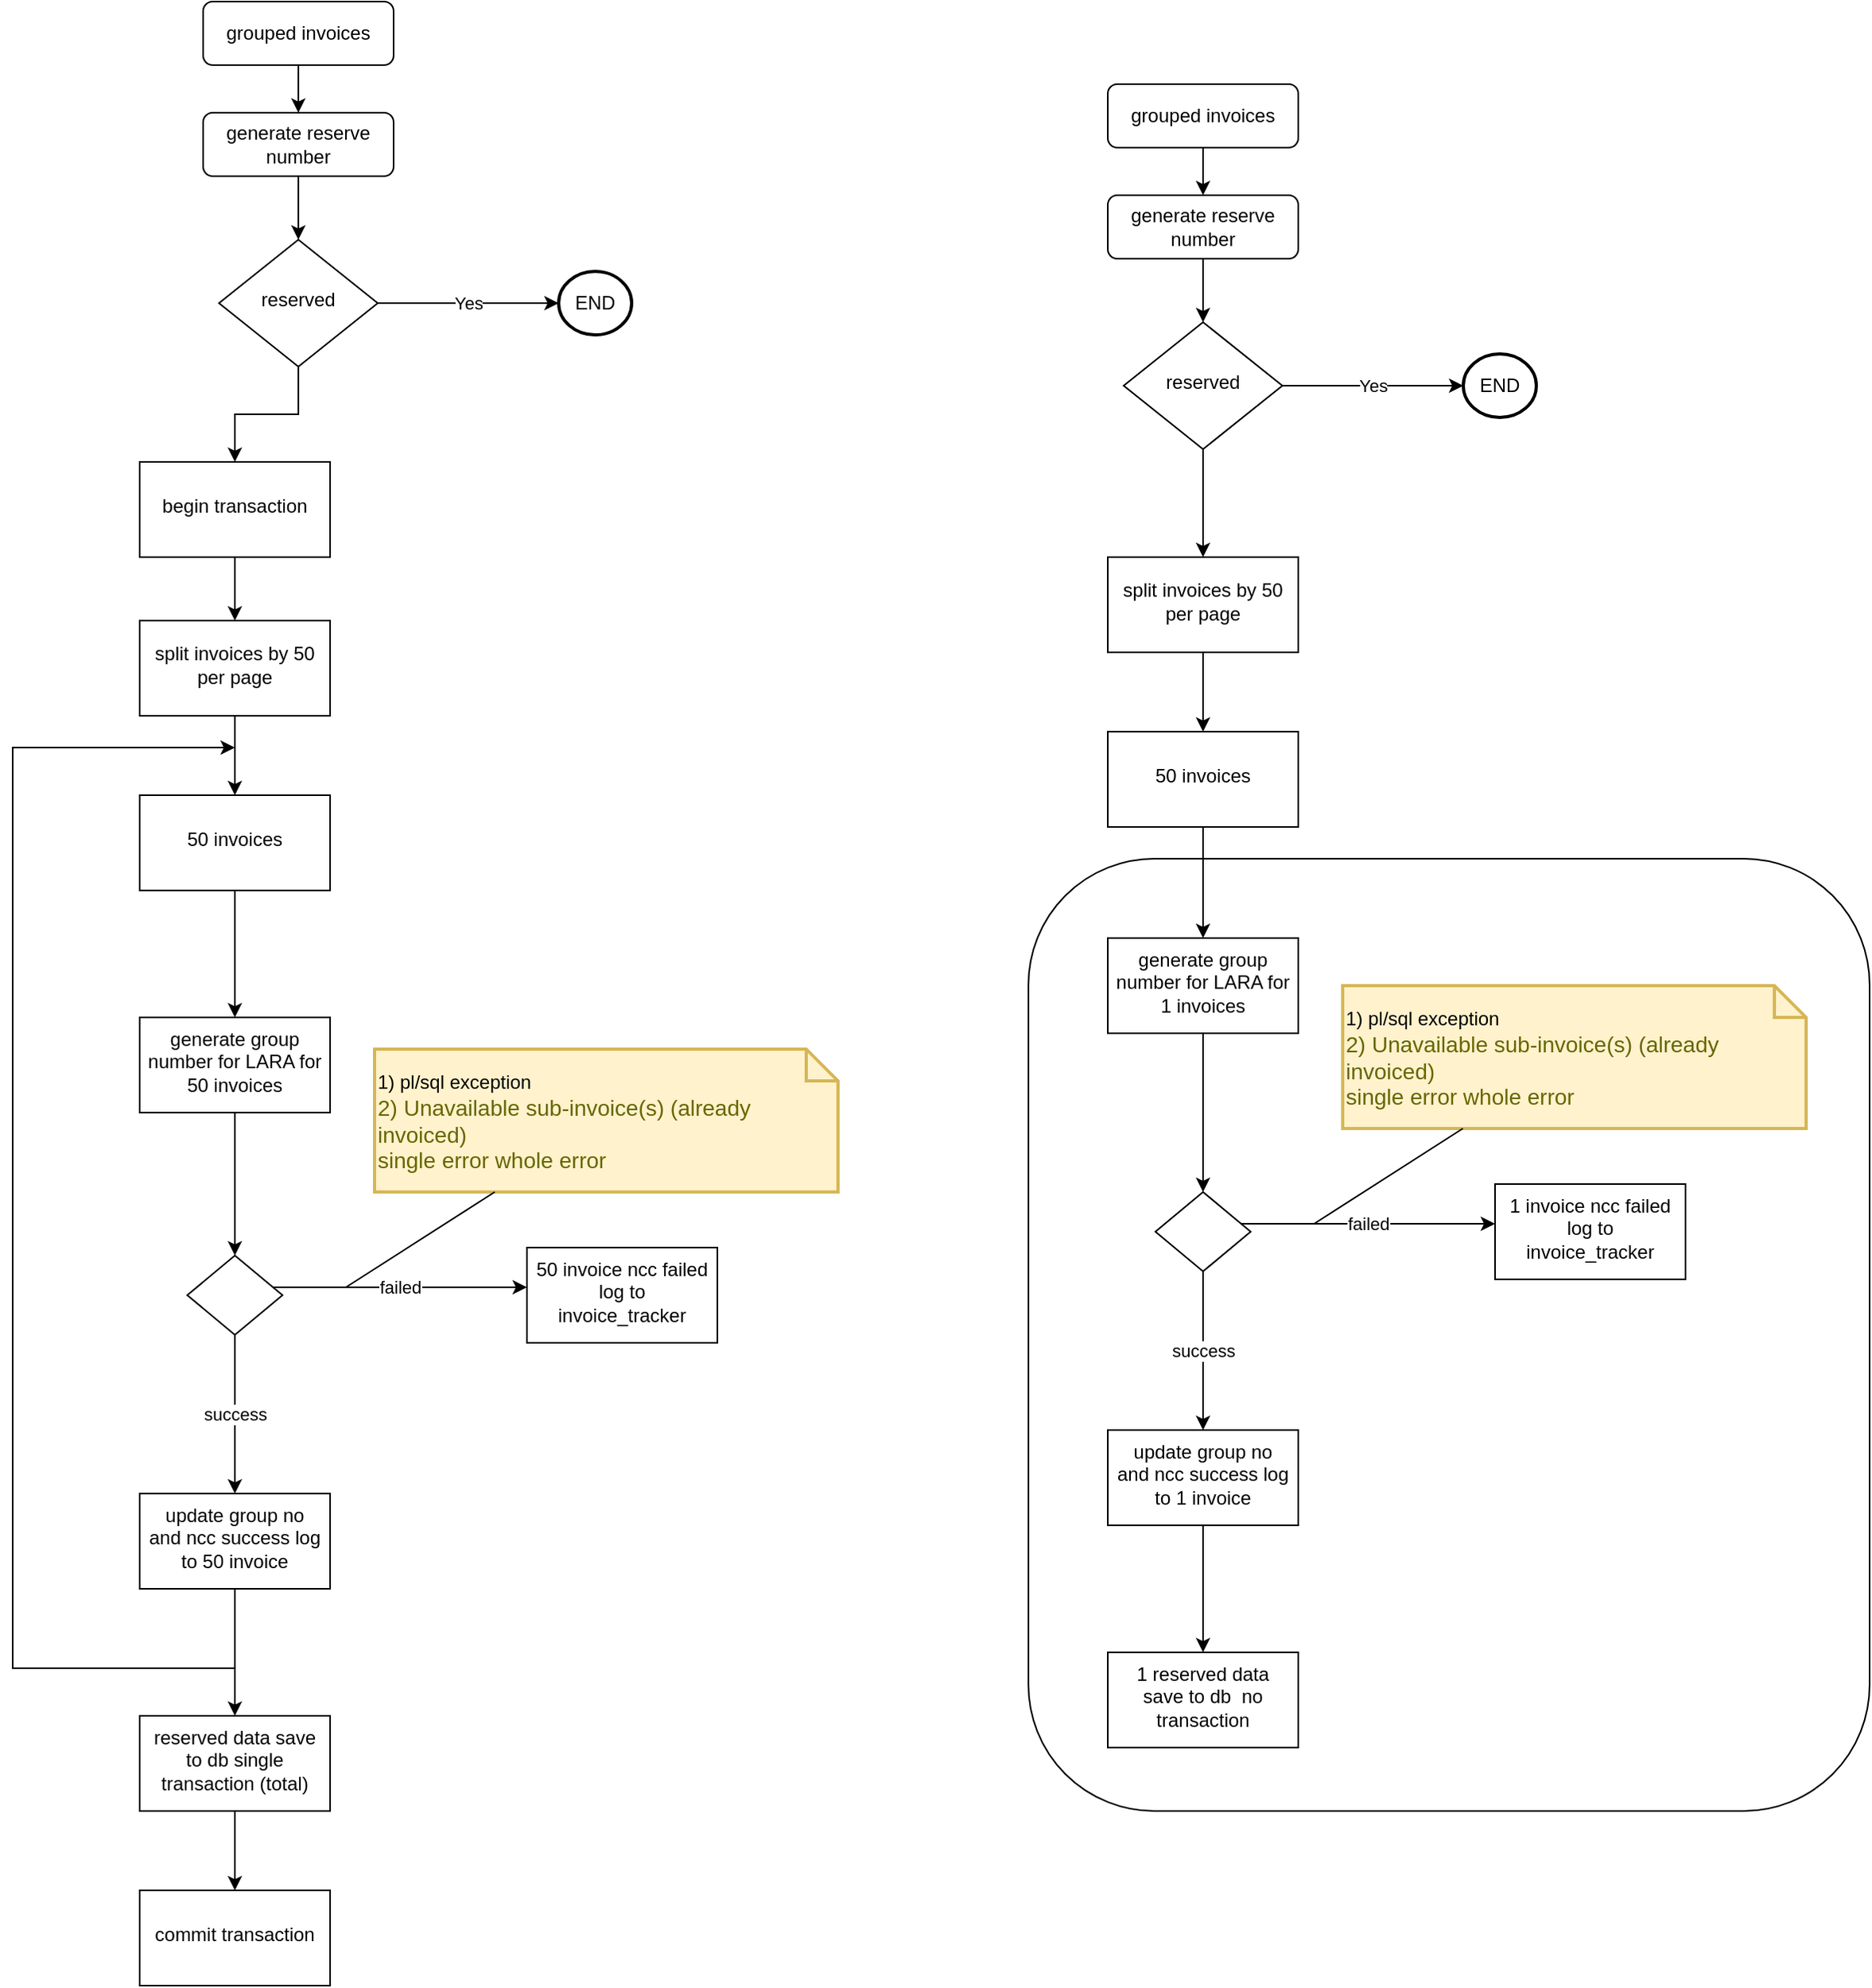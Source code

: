<mxfile version="20.6.2" type="github">
  <diagram id="C5RBs43oDa-KdzZeNtuy" name="Page-1">
    <mxGraphModel dx="1422" dy="794" grid="1" gridSize="10" guides="1" tooltips="1" connect="1" arrows="1" fold="1" page="1" pageScale="1" pageWidth="827" pageHeight="1169" math="0" shadow="0">
      <root>
        <mxCell id="WIyWlLk6GJQsqaUBKTNV-0" />
        <mxCell id="WIyWlLk6GJQsqaUBKTNV-1" parent="WIyWlLk6GJQsqaUBKTNV-0" />
        <mxCell id="TE3IT55mM2HaOFwmTV_S-61" value="" style="rounded=1;whiteSpace=wrap;html=1;" vertex="1" parent="WIyWlLk6GJQsqaUBKTNV-1">
          <mxGeometry x="670" y="620" width="530" height="600" as="geometry" />
        </mxCell>
        <mxCell id="TE3IT55mM2HaOFwmTV_S-1" value="" style="edgeStyle=orthogonalEdgeStyle;rounded=0;orthogonalLoop=1;jettySize=auto;html=1;" edge="1" parent="WIyWlLk6GJQsqaUBKTNV-1" source="WIyWlLk6GJQsqaUBKTNV-3" target="TE3IT55mM2HaOFwmTV_S-0">
          <mxGeometry relative="1" as="geometry" />
        </mxCell>
        <mxCell id="WIyWlLk6GJQsqaUBKTNV-3" value="grouped invoices" style="rounded=1;whiteSpace=wrap;html=1;fontSize=12;glass=0;strokeWidth=1;shadow=0;" parent="WIyWlLk6GJQsqaUBKTNV-1" vertex="1">
          <mxGeometry x="150" y="80" width="120" height="40" as="geometry" />
        </mxCell>
        <mxCell id="TE3IT55mM2HaOFwmTV_S-4" value="Yes" style="edgeStyle=orthogonalEdgeStyle;rounded=0;orthogonalLoop=1;jettySize=auto;html=1;" edge="1" parent="WIyWlLk6GJQsqaUBKTNV-1" source="WIyWlLk6GJQsqaUBKTNV-6" target="TE3IT55mM2HaOFwmTV_S-5">
          <mxGeometry relative="1" as="geometry">
            <mxPoint x="250" y="270" as="targetPoint" />
          </mxGeometry>
        </mxCell>
        <mxCell id="TE3IT55mM2HaOFwmTV_S-9" value="" style="edgeStyle=orthogonalEdgeStyle;rounded=0;orthogonalLoop=1;jettySize=auto;html=1;" edge="1" parent="WIyWlLk6GJQsqaUBKTNV-1" source="WIyWlLk6GJQsqaUBKTNV-6" target="TE3IT55mM2HaOFwmTV_S-8">
          <mxGeometry relative="1" as="geometry" />
        </mxCell>
        <mxCell id="WIyWlLk6GJQsqaUBKTNV-6" value="reserved" style="rhombus;whiteSpace=wrap;html=1;shadow=0;fontFamily=Helvetica;fontSize=12;align=center;strokeWidth=1;spacing=6;spacingTop=-4;" parent="WIyWlLk6GJQsqaUBKTNV-1" vertex="1">
          <mxGeometry x="160" y="230" width="100" height="80" as="geometry" />
        </mxCell>
        <mxCell id="TE3IT55mM2HaOFwmTV_S-2" style="edgeStyle=orthogonalEdgeStyle;rounded=0;orthogonalLoop=1;jettySize=auto;html=1;" edge="1" parent="WIyWlLk6GJQsqaUBKTNV-1" source="TE3IT55mM2HaOFwmTV_S-0" target="WIyWlLk6GJQsqaUBKTNV-6">
          <mxGeometry relative="1" as="geometry" />
        </mxCell>
        <mxCell id="TE3IT55mM2HaOFwmTV_S-0" value="generate reserve number" style="rounded=1;whiteSpace=wrap;html=1;fontSize=12;glass=0;strokeWidth=1;shadow=0;" vertex="1" parent="WIyWlLk6GJQsqaUBKTNV-1">
          <mxGeometry x="150" y="150" width="120" height="40" as="geometry" />
        </mxCell>
        <mxCell id="TE3IT55mM2HaOFwmTV_S-5" value="END" style="strokeWidth=2;html=1;shape=mxgraph.flowchart.start_2;whiteSpace=wrap;" vertex="1" parent="WIyWlLk6GJQsqaUBKTNV-1">
          <mxGeometry x="374" y="250" width="46" height="40" as="geometry" />
        </mxCell>
        <mxCell id="TE3IT55mM2HaOFwmTV_S-11" value="" style="edgeStyle=orthogonalEdgeStyle;rounded=0;orthogonalLoop=1;jettySize=auto;html=1;" edge="1" parent="WIyWlLk6GJQsqaUBKTNV-1" source="TE3IT55mM2HaOFwmTV_S-8" target="TE3IT55mM2HaOFwmTV_S-10">
          <mxGeometry relative="1" as="geometry" />
        </mxCell>
        <mxCell id="TE3IT55mM2HaOFwmTV_S-8" value="begin transaction" style="whiteSpace=wrap;html=1;shadow=0;strokeWidth=1;spacing=6;spacingTop=-4;" vertex="1" parent="WIyWlLk6GJQsqaUBKTNV-1">
          <mxGeometry x="110" y="370" width="120" height="60" as="geometry" />
        </mxCell>
        <mxCell id="TE3IT55mM2HaOFwmTV_S-13" style="edgeStyle=orthogonalEdgeStyle;rounded=0;orthogonalLoop=1;jettySize=auto;html=1;" edge="1" parent="WIyWlLk6GJQsqaUBKTNV-1" source="TE3IT55mM2HaOFwmTV_S-10" target="TE3IT55mM2HaOFwmTV_S-12">
          <mxGeometry relative="1" as="geometry" />
        </mxCell>
        <mxCell id="TE3IT55mM2HaOFwmTV_S-10" value="split invoices by 50 per page" style="whiteSpace=wrap;html=1;shadow=0;strokeWidth=1;spacing=6;spacingTop=-4;" vertex="1" parent="WIyWlLk6GJQsqaUBKTNV-1">
          <mxGeometry x="110" y="470" width="120" height="60" as="geometry" />
        </mxCell>
        <mxCell id="TE3IT55mM2HaOFwmTV_S-16" value="" style="edgeStyle=orthogonalEdgeStyle;rounded=0;orthogonalLoop=1;jettySize=auto;html=1;" edge="1" parent="WIyWlLk6GJQsqaUBKTNV-1" source="TE3IT55mM2HaOFwmTV_S-12" target="TE3IT55mM2HaOFwmTV_S-14">
          <mxGeometry relative="1" as="geometry" />
        </mxCell>
        <mxCell id="TE3IT55mM2HaOFwmTV_S-12" value="50 invoices" style="whiteSpace=wrap;html=1;shadow=0;strokeWidth=1;spacing=6;spacingTop=-4;" vertex="1" parent="WIyWlLk6GJQsqaUBKTNV-1">
          <mxGeometry x="110" y="580" width="120" height="60" as="geometry" />
        </mxCell>
        <mxCell id="TE3IT55mM2HaOFwmTV_S-20" value="" style="edgeStyle=orthogonalEdgeStyle;rounded=0;orthogonalLoop=1;jettySize=auto;html=1;" edge="1" parent="WIyWlLk6GJQsqaUBKTNV-1" source="TE3IT55mM2HaOFwmTV_S-14" target="TE3IT55mM2HaOFwmTV_S-19">
          <mxGeometry relative="1" as="geometry" />
        </mxCell>
        <mxCell id="TE3IT55mM2HaOFwmTV_S-14" value="generate group number for LARA for 50 invoices" style="whiteSpace=wrap;html=1;shadow=0;strokeWidth=1;spacing=6;spacingTop=-4;" vertex="1" parent="WIyWlLk6GJQsqaUBKTNV-1">
          <mxGeometry x="110" y="720" width="120" height="60" as="geometry" />
        </mxCell>
        <mxCell id="TE3IT55mM2HaOFwmTV_S-22" value="failed" style="edgeStyle=orthogonalEdgeStyle;rounded=0;orthogonalLoop=1;jettySize=auto;html=1;" edge="1" parent="WIyWlLk6GJQsqaUBKTNV-1" source="TE3IT55mM2HaOFwmTV_S-19" target="TE3IT55mM2HaOFwmTV_S-21">
          <mxGeometry relative="1" as="geometry">
            <Array as="points">
              <mxPoint x="230" y="890" />
              <mxPoint x="230" y="890" />
            </Array>
          </mxGeometry>
        </mxCell>
        <mxCell id="TE3IT55mM2HaOFwmTV_S-24" value="success" style="edgeStyle=orthogonalEdgeStyle;rounded=0;orthogonalLoop=1;jettySize=auto;html=1;" edge="1" parent="WIyWlLk6GJQsqaUBKTNV-1" source="TE3IT55mM2HaOFwmTV_S-19" target="TE3IT55mM2HaOFwmTV_S-23">
          <mxGeometry relative="1" as="geometry" />
        </mxCell>
        <mxCell id="TE3IT55mM2HaOFwmTV_S-19" value="" style="rhombus;whiteSpace=wrap;html=1;shadow=0;strokeWidth=1;spacing=6;spacingTop=-4;" vertex="1" parent="WIyWlLk6GJQsqaUBKTNV-1">
          <mxGeometry x="140" y="870" width="60" height="50" as="geometry" />
        </mxCell>
        <mxCell id="TE3IT55mM2HaOFwmTV_S-21" value="50 invoice ncc failed log to invoice_tracker" style="whiteSpace=wrap;html=1;shadow=0;strokeWidth=1;spacing=6;spacingTop=-4;" vertex="1" parent="WIyWlLk6GJQsqaUBKTNV-1">
          <mxGeometry x="354" y="865" width="120" height="60" as="geometry" />
        </mxCell>
        <mxCell id="TE3IT55mM2HaOFwmTV_S-28" value="" style="edgeStyle=orthogonalEdgeStyle;rounded=0;orthogonalLoop=1;jettySize=auto;html=1;" edge="1" parent="WIyWlLk6GJQsqaUBKTNV-1" source="TE3IT55mM2HaOFwmTV_S-23" target="TE3IT55mM2HaOFwmTV_S-27">
          <mxGeometry relative="1" as="geometry" />
        </mxCell>
        <mxCell id="TE3IT55mM2HaOFwmTV_S-23" value="update group no and ncc success log to 50 invoice" style="whiteSpace=wrap;html=1;shadow=0;strokeWidth=1;spacing=6;spacingTop=-4;" vertex="1" parent="WIyWlLk6GJQsqaUBKTNV-1">
          <mxGeometry x="110" y="1020" width="120" height="60" as="geometry" />
        </mxCell>
        <mxCell id="TE3IT55mM2HaOFwmTV_S-25" value="&lt;font color=&quot;#000000&quot;&gt;&lt;span style=&quot;font-size: 12px;&quot;&gt;1) pl/sql exception&lt;/span&gt;&lt;/font&gt;&amp;nbsp;&lt;br&gt;2)&amp;nbsp;Unavailable sub-invoice(s) (already invoiced)&lt;br&gt;single error whole error" style="shape=note;strokeWidth=2;fontSize=14;size=20;whiteSpace=wrap;html=1;fillColor=#fff2cc;strokeColor=#d6b656;fontColor=#666600;align=left;" vertex="1" parent="WIyWlLk6GJQsqaUBKTNV-1">
          <mxGeometry x="258" y="740" width="292" height="90" as="geometry" />
        </mxCell>
        <mxCell id="TE3IT55mM2HaOFwmTV_S-26" value="" style="endArrow=none;html=1;rounded=0;" edge="1" parent="WIyWlLk6GJQsqaUBKTNV-1" target="TE3IT55mM2HaOFwmTV_S-25">
          <mxGeometry width="50" height="50" relative="1" as="geometry">
            <mxPoint x="240" y="890" as="sourcePoint" />
            <mxPoint x="110" y="890" as="targetPoint" />
          </mxGeometry>
        </mxCell>
        <mxCell id="TE3IT55mM2HaOFwmTV_S-30" value="" style="edgeStyle=orthogonalEdgeStyle;rounded=0;orthogonalLoop=1;jettySize=auto;html=1;" edge="1" parent="WIyWlLk6GJQsqaUBKTNV-1" source="TE3IT55mM2HaOFwmTV_S-27" target="TE3IT55mM2HaOFwmTV_S-29">
          <mxGeometry relative="1" as="geometry" />
        </mxCell>
        <mxCell id="TE3IT55mM2HaOFwmTV_S-27" value="reserved data save to db single transaction (total)" style="whiteSpace=wrap;html=1;shadow=0;strokeWidth=1;spacing=6;spacingTop=-4;" vertex="1" parent="WIyWlLk6GJQsqaUBKTNV-1">
          <mxGeometry x="110" y="1160" width="120" height="60" as="geometry" />
        </mxCell>
        <mxCell id="TE3IT55mM2HaOFwmTV_S-29" value="commit transaction" style="whiteSpace=wrap;html=1;shadow=0;strokeWidth=1;spacing=6;spacingTop=-4;" vertex="1" parent="WIyWlLk6GJQsqaUBKTNV-1">
          <mxGeometry x="110" y="1270" width="120" height="60" as="geometry" />
        </mxCell>
        <mxCell id="TE3IT55mM2HaOFwmTV_S-31" value="" style="endArrow=classic;html=1;rounded=0;" edge="1" parent="WIyWlLk6GJQsqaUBKTNV-1">
          <mxGeometry width="50" height="50" relative="1" as="geometry">
            <mxPoint x="170" y="1130" as="sourcePoint" />
            <mxPoint x="170" y="550" as="targetPoint" />
            <Array as="points">
              <mxPoint x="30" y="1130" />
              <mxPoint x="30" y="550" />
            </Array>
          </mxGeometry>
        </mxCell>
        <mxCell id="TE3IT55mM2HaOFwmTV_S-32" value="" style="edgeStyle=orthogonalEdgeStyle;rounded=0;orthogonalLoop=1;jettySize=auto;html=1;" edge="1" parent="WIyWlLk6GJQsqaUBKTNV-1" source="TE3IT55mM2HaOFwmTV_S-33" target="TE3IT55mM2HaOFwmTV_S-38">
          <mxGeometry relative="1" as="geometry" />
        </mxCell>
        <mxCell id="TE3IT55mM2HaOFwmTV_S-33" value="grouped invoices" style="rounded=1;whiteSpace=wrap;html=1;fontSize=12;glass=0;strokeWidth=1;shadow=0;" vertex="1" parent="WIyWlLk6GJQsqaUBKTNV-1">
          <mxGeometry x="720" y="132" width="120" height="40" as="geometry" />
        </mxCell>
        <mxCell id="TE3IT55mM2HaOFwmTV_S-34" value="Yes" style="edgeStyle=orthogonalEdgeStyle;rounded=0;orthogonalLoop=1;jettySize=auto;html=1;" edge="1" parent="WIyWlLk6GJQsqaUBKTNV-1" source="TE3IT55mM2HaOFwmTV_S-36" target="TE3IT55mM2HaOFwmTV_S-39">
          <mxGeometry relative="1" as="geometry">
            <mxPoint x="820" y="322" as="targetPoint" />
          </mxGeometry>
        </mxCell>
        <mxCell id="TE3IT55mM2HaOFwmTV_S-35" value="" style="edgeStyle=orthogonalEdgeStyle;rounded=0;orthogonalLoop=1;jettySize=auto;html=1;" edge="1" parent="WIyWlLk6GJQsqaUBKTNV-1" source="TE3IT55mM2HaOFwmTV_S-36" target="TE3IT55mM2HaOFwmTV_S-43">
          <mxGeometry relative="1" as="geometry">
            <mxPoint x="780" y="330" as="targetPoint" />
          </mxGeometry>
        </mxCell>
        <mxCell id="TE3IT55mM2HaOFwmTV_S-36" value="reserved" style="rhombus;whiteSpace=wrap;html=1;shadow=0;fontFamily=Helvetica;fontSize=12;align=center;strokeWidth=1;spacing=6;spacingTop=-4;" vertex="1" parent="WIyWlLk6GJQsqaUBKTNV-1">
          <mxGeometry x="730" y="282" width="100" height="80" as="geometry" />
        </mxCell>
        <mxCell id="TE3IT55mM2HaOFwmTV_S-37" style="edgeStyle=orthogonalEdgeStyle;rounded=0;orthogonalLoop=1;jettySize=auto;html=1;" edge="1" parent="WIyWlLk6GJQsqaUBKTNV-1" source="TE3IT55mM2HaOFwmTV_S-38" target="TE3IT55mM2HaOFwmTV_S-36">
          <mxGeometry relative="1" as="geometry" />
        </mxCell>
        <mxCell id="TE3IT55mM2HaOFwmTV_S-38" value="generate reserve number" style="rounded=1;whiteSpace=wrap;html=1;fontSize=12;glass=0;strokeWidth=1;shadow=0;" vertex="1" parent="WIyWlLk6GJQsqaUBKTNV-1">
          <mxGeometry x="720" y="202" width="120" height="40" as="geometry" />
        </mxCell>
        <mxCell id="TE3IT55mM2HaOFwmTV_S-39" value="END" style="strokeWidth=2;html=1;shape=mxgraph.flowchart.start_2;whiteSpace=wrap;" vertex="1" parent="WIyWlLk6GJQsqaUBKTNV-1">
          <mxGeometry x="944" y="302" width="46" height="40" as="geometry" />
        </mxCell>
        <mxCell id="TE3IT55mM2HaOFwmTV_S-42" style="edgeStyle=orthogonalEdgeStyle;rounded=0;orthogonalLoop=1;jettySize=auto;html=1;" edge="1" parent="WIyWlLk6GJQsqaUBKTNV-1" source="TE3IT55mM2HaOFwmTV_S-43" target="TE3IT55mM2HaOFwmTV_S-45">
          <mxGeometry relative="1" as="geometry" />
        </mxCell>
        <mxCell id="TE3IT55mM2HaOFwmTV_S-43" value="split invoices by 50 per page" style="whiteSpace=wrap;html=1;shadow=0;strokeWidth=1;spacing=6;spacingTop=-4;" vertex="1" parent="WIyWlLk6GJQsqaUBKTNV-1">
          <mxGeometry x="720" y="430" width="120" height="60" as="geometry" />
        </mxCell>
        <mxCell id="TE3IT55mM2HaOFwmTV_S-44" value="" style="edgeStyle=orthogonalEdgeStyle;rounded=0;orthogonalLoop=1;jettySize=auto;html=1;" edge="1" parent="WIyWlLk6GJQsqaUBKTNV-1" source="TE3IT55mM2HaOFwmTV_S-45" target="TE3IT55mM2HaOFwmTV_S-47">
          <mxGeometry relative="1" as="geometry" />
        </mxCell>
        <mxCell id="TE3IT55mM2HaOFwmTV_S-45" value="50 invoices" style="whiteSpace=wrap;html=1;shadow=0;strokeWidth=1;spacing=6;spacingTop=-4;" vertex="1" parent="WIyWlLk6GJQsqaUBKTNV-1">
          <mxGeometry x="720" y="540" width="120" height="60" as="geometry" />
        </mxCell>
        <mxCell id="TE3IT55mM2HaOFwmTV_S-46" value="" style="edgeStyle=orthogonalEdgeStyle;rounded=0;orthogonalLoop=1;jettySize=auto;html=1;" edge="1" parent="WIyWlLk6GJQsqaUBKTNV-1" source="TE3IT55mM2HaOFwmTV_S-47" target="TE3IT55mM2HaOFwmTV_S-50">
          <mxGeometry relative="1" as="geometry" />
        </mxCell>
        <mxCell id="TE3IT55mM2HaOFwmTV_S-47" value="generate group number for LARA for 1 invoices" style="whiteSpace=wrap;html=1;shadow=0;strokeWidth=1;spacing=6;spacingTop=-4;" vertex="1" parent="WIyWlLk6GJQsqaUBKTNV-1">
          <mxGeometry x="720" y="670" width="120" height="60" as="geometry" />
        </mxCell>
        <mxCell id="TE3IT55mM2HaOFwmTV_S-48" value="failed" style="edgeStyle=orthogonalEdgeStyle;rounded=0;orthogonalLoop=1;jettySize=auto;html=1;" edge="1" parent="WIyWlLk6GJQsqaUBKTNV-1" source="TE3IT55mM2HaOFwmTV_S-50" target="TE3IT55mM2HaOFwmTV_S-51">
          <mxGeometry relative="1" as="geometry">
            <Array as="points">
              <mxPoint x="840" y="850" />
              <mxPoint x="840" y="850" />
            </Array>
          </mxGeometry>
        </mxCell>
        <mxCell id="TE3IT55mM2HaOFwmTV_S-49" value="success" style="edgeStyle=orthogonalEdgeStyle;rounded=0;orthogonalLoop=1;jettySize=auto;html=1;" edge="1" parent="WIyWlLk6GJQsqaUBKTNV-1" source="TE3IT55mM2HaOFwmTV_S-50" target="TE3IT55mM2HaOFwmTV_S-53">
          <mxGeometry relative="1" as="geometry" />
        </mxCell>
        <mxCell id="TE3IT55mM2HaOFwmTV_S-50" value="" style="rhombus;whiteSpace=wrap;html=1;shadow=0;strokeWidth=1;spacing=6;spacingTop=-4;" vertex="1" parent="WIyWlLk6GJQsqaUBKTNV-1">
          <mxGeometry x="750" y="830" width="60" height="50" as="geometry" />
        </mxCell>
        <mxCell id="TE3IT55mM2HaOFwmTV_S-51" value="1 invoice ncc failed log to invoice_tracker" style="whiteSpace=wrap;html=1;shadow=0;strokeWidth=1;spacing=6;spacingTop=-4;" vertex="1" parent="WIyWlLk6GJQsqaUBKTNV-1">
          <mxGeometry x="964" y="825" width="120" height="60" as="geometry" />
        </mxCell>
        <mxCell id="TE3IT55mM2HaOFwmTV_S-52" value="" style="edgeStyle=orthogonalEdgeStyle;rounded=0;orthogonalLoop=1;jettySize=auto;html=1;" edge="1" parent="WIyWlLk6GJQsqaUBKTNV-1" source="TE3IT55mM2HaOFwmTV_S-53" target="TE3IT55mM2HaOFwmTV_S-57">
          <mxGeometry relative="1" as="geometry" />
        </mxCell>
        <mxCell id="TE3IT55mM2HaOFwmTV_S-53" value="update group no and ncc success log to 1 invoice" style="whiteSpace=wrap;html=1;shadow=0;strokeWidth=1;spacing=6;spacingTop=-4;" vertex="1" parent="WIyWlLk6GJQsqaUBKTNV-1">
          <mxGeometry x="720" y="980" width="120" height="60" as="geometry" />
        </mxCell>
        <mxCell id="TE3IT55mM2HaOFwmTV_S-54" value="&lt;font color=&quot;#000000&quot;&gt;&lt;span style=&quot;font-size: 12px;&quot;&gt;1) pl/sql exception&lt;/span&gt;&lt;/font&gt;&amp;nbsp;&lt;br&gt;2)&amp;nbsp;Unavailable sub-invoice(s) (already invoiced)&lt;br&gt;single error whole error" style="shape=note;strokeWidth=2;fontSize=14;size=20;whiteSpace=wrap;html=1;fillColor=#fff2cc;strokeColor=#d6b656;fontColor=#666600;align=left;" vertex="1" parent="WIyWlLk6GJQsqaUBKTNV-1">
          <mxGeometry x="868" y="700" width="292" height="90" as="geometry" />
        </mxCell>
        <mxCell id="TE3IT55mM2HaOFwmTV_S-55" value="" style="endArrow=none;html=1;rounded=0;" edge="1" parent="WIyWlLk6GJQsqaUBKTNV-1" target="TE3IT55mM2HaOFwmTV_S-54">
          <mxGeometry width="50" height="50" relative="1" as="geometry">
            <mxPoint x="850" y="850" as="sourcePoint" />
            <mxPoint x="720" y="850" as="targetPoint" />
          </mxGeometry>
        </mxCell>
        <mxCell id="TE3IT55mM2HaOFwmTV_S-57" value="1 reserved data save to db&amp;nbsp; no transaction" style="whiteSpace=wrap;html=1;shadow=0;strokeWidth=1;spacing=6;spacingTop=-4;" vertex="1" parent="WIyWlLk6GJQsqaUBKTNV-1">
          <mxGeometry x="720" y="1120" width="120" height="60" as="geometry" />
        </mxCell>
      </root>
    </mxGraphModel>
  </diagram>
</mxfile>
